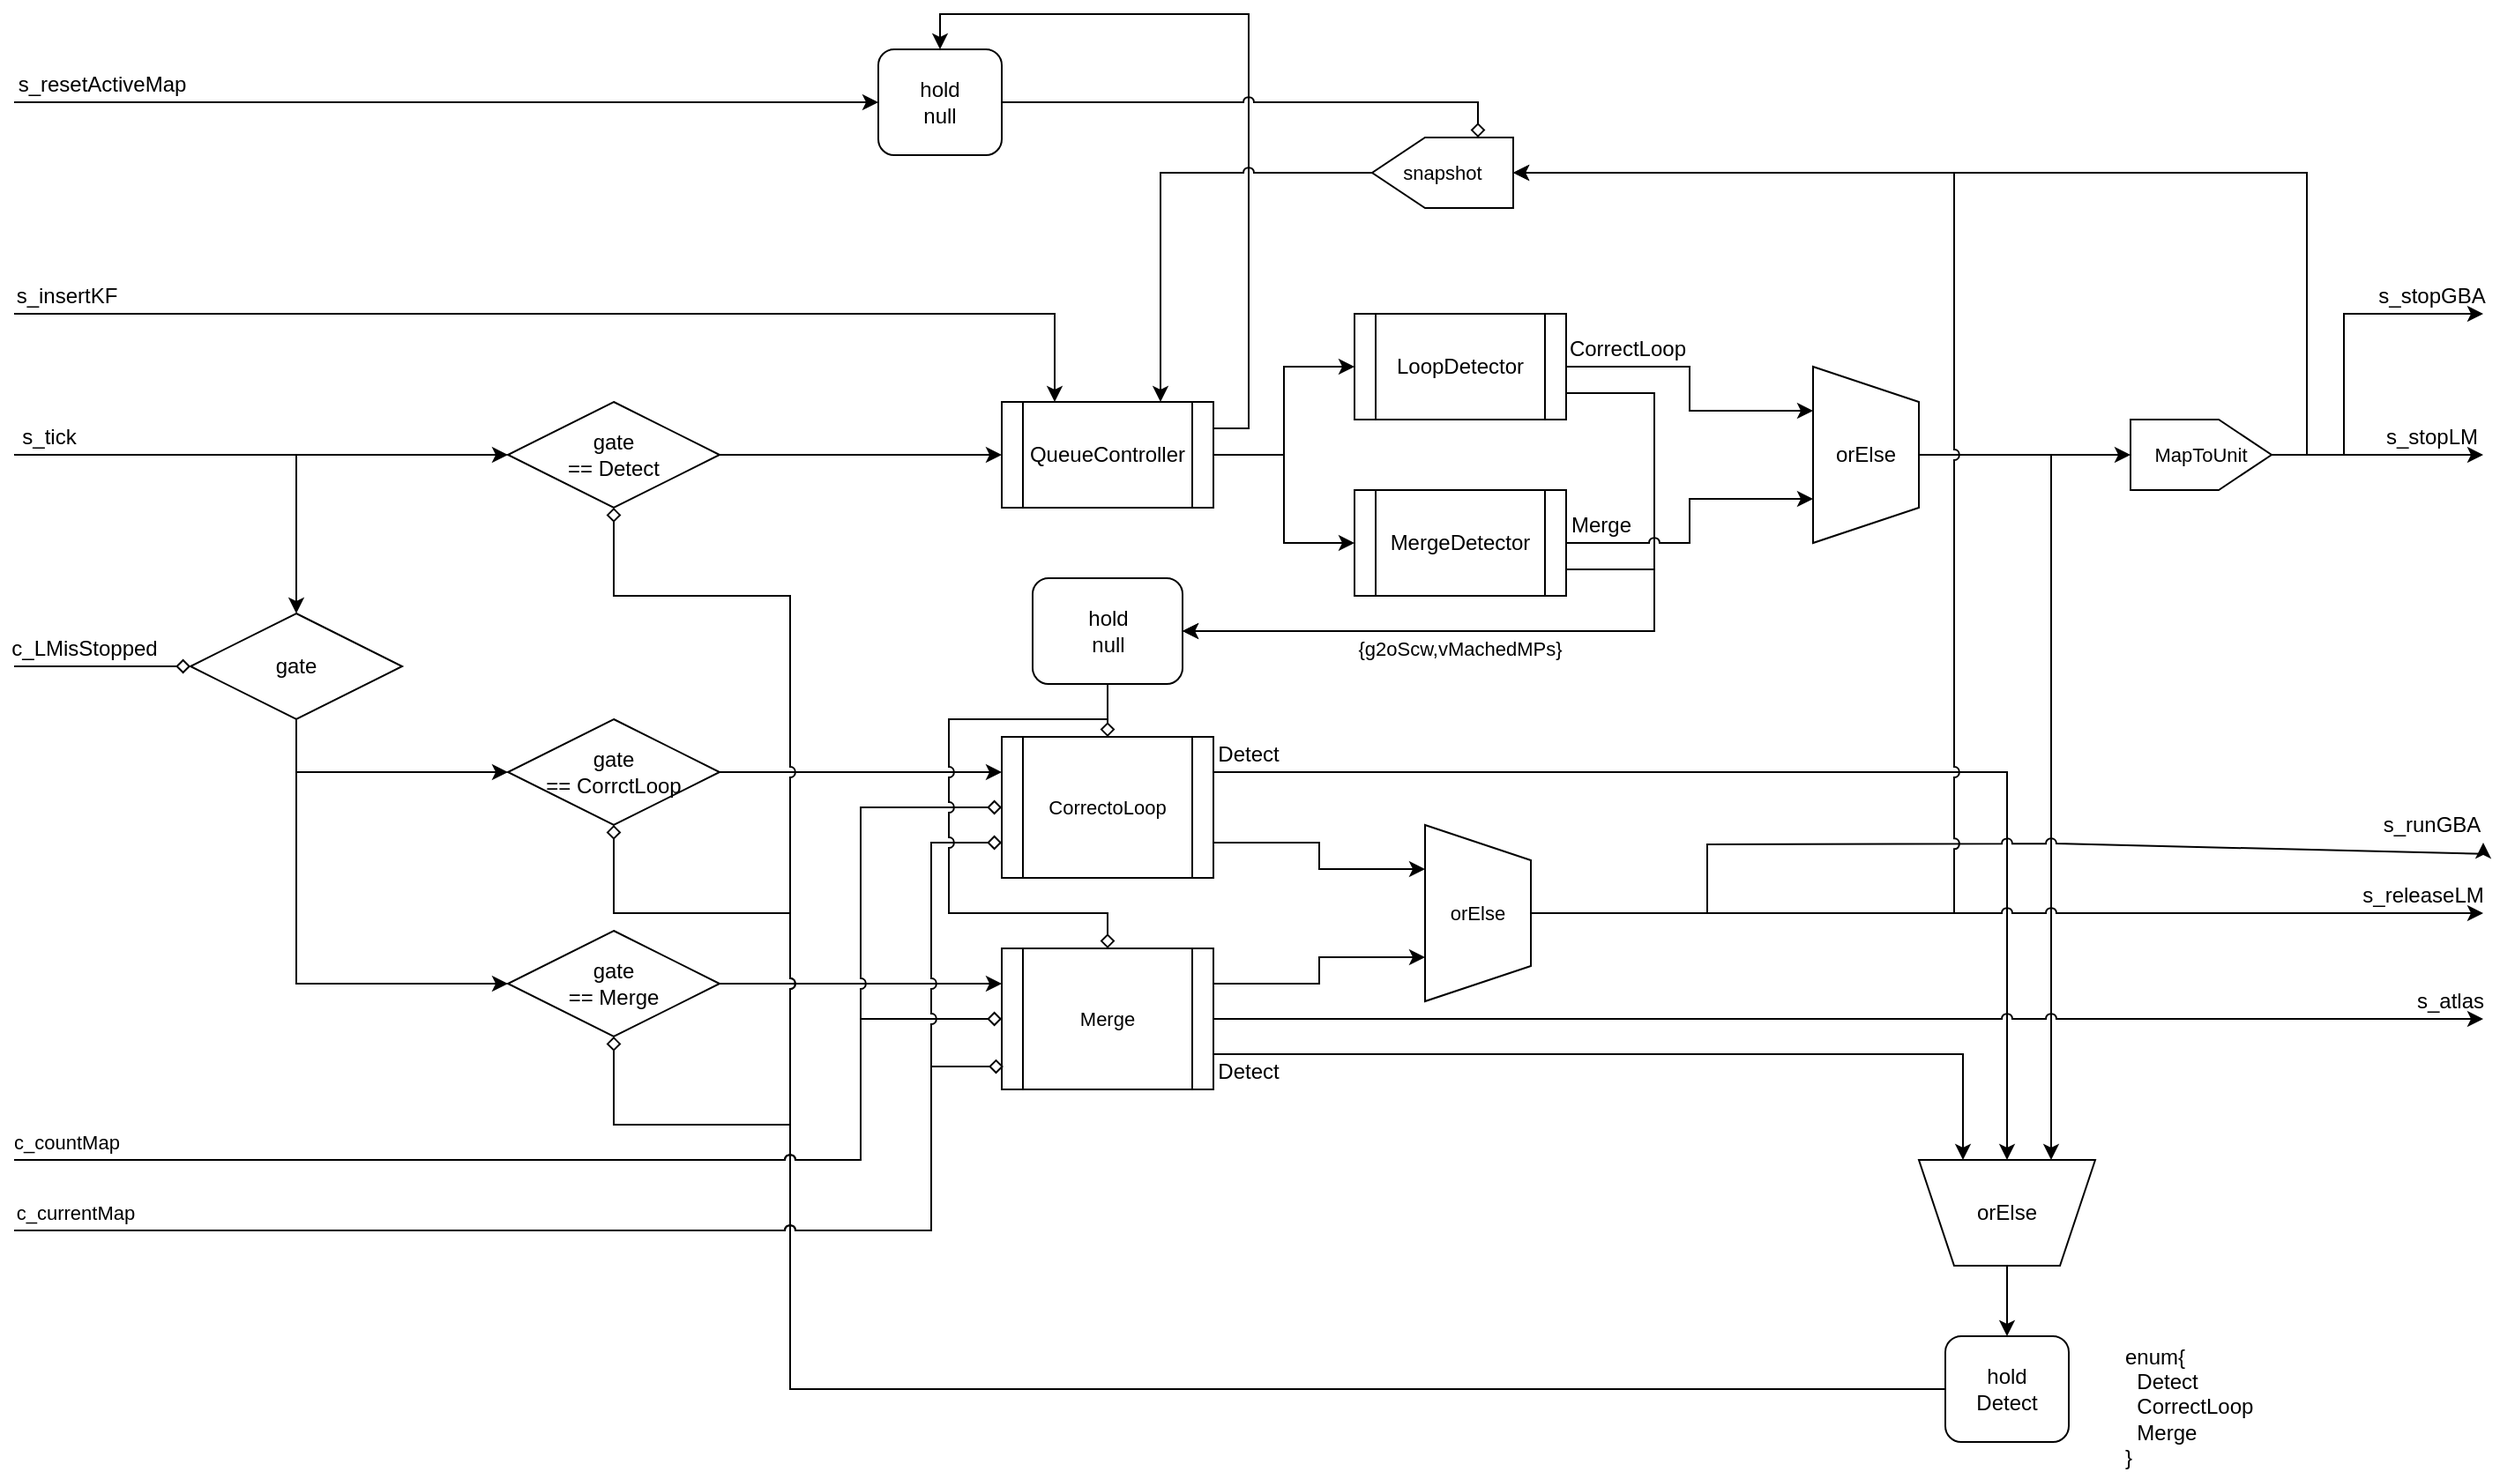 <mxfile version="24.8.6">
  <diagram name="全体のネットワーク" id="xHMqGJlTEDNHiXD0fzA5">
    <mxGraphModel dx="2261" dy="940" grid="1" gridSize="10" guides="1" tooltips="1" connect="1" arrows="1" fold="1" page="1" pageScale="1" pageWidth="827" pageHeight="1169" math="0" shadow="0">
      <root>
        <mxCell id="0" />
        <mxCell id="1" parent="0" />
        <mxCell id="fvFG1mGHRa03Bo3hyWRf-6" style="edgeStyle=orthogonalEdgeStyle;rounded=0;orthogonalLoop=1;jettySize=auto;html=1;exitX=1;exitY=0.5;exitDx=0;exitDy=0;entryX=0;entryY=0.5;entryDx=0;entryDy=0;jumpStyle=arc;" parent="1" source="fvFG1mGHRa03Bo3hyWRf-1" target="fvFG1mGHRa03Bo3hyWRf-5" edge="1">
          <mxGeometry relative="1" as="geometry" />
        </mxCell>
        <mxCell id="fvFG1mGHRa03Bo3hyWRf-1" value="gate&lt;div&gt;== Detect&lt;/div&gt;" style="rhombus;whiteSpace=wrap;html=1;" parent="1" vertex="1">
          <mxGeometry x="120" y="250" width="120" height="60" as="geometry" />
        </mxCell>
        <mxCell id="fvFG1mGHRa03Bo3hyWRf-28" style="edgeStyle=orthogonalEdgeStyle;shape=connector;rounded=0;jumpStyle=arc;orthogonalLoop=1;jettySize=auto;html=1;exitX=1;exitY=0.5;exitDx=0;exitDy=0;entryX=0;entryY=0.25;entryDx=0;entryDy=0;strokeColor=default;align=center;verticalAlign=middle;fontFamily=Helvetica;fontSize=11;fontColor=default;labelBackgroundColor=default;endArrow=classic;" parent="1" source="fvFG1mGHRa03Bo3hyWRf-3" target="fvFG1mGHRa03Bo3hyWRf-27" edge="1">
          <mxGeometry relative="1" as="geometry" />
        </mxCell>
        <mxCell id="fvFG1mGHRa03Bo3hyWRf-3" value="gate&lt;div&gt;== CorrctLoop&lt;/div&gt;" style="rhombus;whiteSpace=wrap;html=1;" parent="1" vertex="1">
          <mxGeometry x="120" y="430" width="120" height="60" as="geometry" />
        </mxCell>
        <mxCell id="fvFG1mGHRa03Bo3hyWRf-30" style="edgeStyle=orthogonalEdgeStyle;shape=connector;rounded=0;jumpStyle=arc;orthogonalLoop=1;jettySize=auto;html=1;exitX=1;exitY=0.5;exitDx=0;exitDy=0;strokeColor=default;align=center;verticalAlign=middle;fontFamily=Helvetica;fontSize=11;fontColor=default;labelBackgroundColor=default;endArrow=classic;entryX=0;entryY=0.25;entryDx=0;entryDy=0;" parent="1" source="fvFG1mGHRa03Bo3hyWRf-4" target="fvFG1mGHRa03Bo3hyWRf-29" edge="1">
          <mxGeometry relative="1" as="geometry" />
        </mxCell>
        <mxCell id="fvFG1mGHRa03Bo3hyWRf-4" value="gate&lt;div&gt;== Merge&lt;/div&gt;" style="rhombus;whiteSpace=wrap;html=1;" parent="1" vertex="1">
          <mxGeometry x="120" y="550" width="120" height="60" as="geometry" />
        </mxCell>
        <mxCell id="fvFG1mGHRa03Bo3hyWRf-9" style="edgeStyle=orthogonalEdgeStyle;rounded=0;orthogonalLoop=1;jettySize=auto;html=1;entryX=0;entryY=0.5;entryDx=0;entryDy=0;" parent="1" source="fvFG1mGHRa03Bo3hyWRf-5" target="fvFG1mGHRa03Bo3hyWRf-7" edge="1">
          <mxGeometry relative="1" as="geometry" />
        </mxCell>
        <mxCell id="fvFG1mGHRa03Bo3hyWRf-10" style="edgeStyle=orthogonalEdgeStyle;rounded=0;orthogonalLoop=1;jettySize=auto;html=1;entryX=0;entryY=0.5;entryDx=0;entryDy=0;" parent="1" source="fvFG1mGHRa03Bo3hyWRf-5" target="fvFG1mGHRa03Bo3hyWRf-8" edge="1">
          <mxGeometry relative="1" as="geometry" />
        </mxCell>
        <mxCell id="JwWg9hkCiMXsmDigayvF-1" style="edgeStyle=orthogonalEdgeStyle;shape=connector;rounded=0;jumpStyle=arc;orthogonalLoop=1;jettySize=auto;html=1;exitX=1;exitY=0.25;exitDx=0;exitDy=0;entryX=0.5;entryY=0;entryDx=0;entryDy=0;strokeColor=default;align=center;verticalAlign=middle;fontFamily=Helvetica;fontSize=11;fontColor=default;labelBackgroundColor=default;endArrow=classic;" edge="1" parent="1" source="fvFG1mGHRa03Bo3hyWRf-5" target="eqGk6jgstS0LqPIVgquJ-37">
          <mxGeometry relative="1" as="geometry" />
        </mxCell>
        <mxCell id="fvFG1mGHRa03Bo3hyWRf-5" value="QueueController" style="shape=process;whiteSpace=wrap;html=1;backgroundOutline=1;" parent="1" vertex="1">
          <mxGeometry x="400" y="250" width="120" height="60" as="geometry" />
        </mxCell>
        <mxCell id="fvFG1mGHRa03Bo3hyWRf-14" style="edgeStyle=orthogonalEdgeStyle;rounded=0;orthogonalLoop=1;jettySize=auto;html=1;entryX=0.25;entryY=1;entryDx=0;entryDy=0;" parent="1" source="fvFG1mGHRa03Bo3hyWRf-7" target="fvFG1mGHRa03Bo3hyWRf-11" edge="1">
          <mxGeometry relative="1" as="geometry" />
        </mxCell>
        <mxCell id="eqGk6jgstS0LqPIVgquJ-44" style="edgeStyle=none;shape=connector;rounded=0;jumpStyle=arc;orthogonalLoop=1;jettySize=auto;html=1;exitX=1;exitY=0.75;exitDx=0;exitDy=0;entryX=1;entryY=0.5;entryDx=0;entryDy=0;strokeColor=default;align=center;verticalAlign=middle;fontFamily=Helvetica;fontSize=11;fontColor=default;labelBackgroundColor=default;endArrow=classic;" parent="1" source="fvFG1mGHRa03Bo3hyWRf-7" target="eqGk6jgstS0LqPIVgquJ-40" edge="1">
          <mxGeometry relative="1" as="geometry">
            <Array as="points">
              <mxPoint x="770" y="245" />
              <mxPoint x="770" y="380" />
            </Array>
          </mxGeometry>
        </mxCell>
        <mxCell id="fvFG1mGHRa03Bo3hyWRf-7" value="LoopDetector" style="shape=process;whiteSpace=wrap;html=1;backgroundOutline=1;" parent="1" vertex="1">
          <mxGeometry x="600" y="200" width="120" height="60" as="geometry" />
        </mxCell>
        <mxCell id="fvFG1mGHRa03Bo3hyWRf-15" style="edgeStyle=orthogonalEdgeStyle;rounded=0;orthogonalLoop=1;jettySize=auto;html=1;entryX=0.75;entryY=1;entryDx=0;entryDy=0;jumpStyle=arc;" parent="1" source="fvFG1mGHRa03Bo3hyWRf-8" target="fvFG1mGHRa03Bo3hyWRf-11" edge="1">
          <mxGeometry relative="1" as="geometry" />
        </mxCell>
        <mxCell id="eqGk6jgstS0LqPIVgquJ-43" style="edgeStyle=none;shape=connector;rounded=0;jumpStyle=arc;orthogonalLoop=1;jettySize=auto;html=1;exitX=1;exitY=0.75;exitDx=0;exitDy=0;entryX=1;entryY=0.5;entryDx=0;entryDy=0;strokeColor=default;align=center;verticalAlign=middle;fontFamily=Helvetica;fontSize=11;fontColor=default;labelBackgroundColor=default;endArrow=classic;" parent="1" source="fvFG1mGHRa03Bo3hyWRf-8" target="eqGk6jgstS0LqPIVgquJ-40" edge="1">
          <mxGeometry relative="1" as="geometry">
            <Array as="points">
              <mxPoint x="770" y="345" />
              <mxPoint x="770" y="380" />
            </Array>
          </mxGeometry>
        </mxCell>
        <mxCell id="fvFG1mGHRa03Bo3hyWRf-8" value="MergeDetector" style="shape=process;whiteSpace=wrap;html=1;backgroundOutline=1;" parent="1" vertex="1">
          <mxGeometry x="600" y="300" width="120" height="60" as="geometry" />
        </mxCell>
        <mxCell id="fvFG1mGHRa03Bo3hyWRf-41" style="edgeStyle=orthogonalEdgeStyle;shape=connector;rounded=0;jumpStyle=arc;orthogonalLoop=1;jettySize=auto;html=1;strokeColor=default;align=center;verticalAlign=middle;fontFamily=Helvetica;fontSize=11;fontColor=default;labelBackgroundColor=default;endArrow=classic;" parent="1" source="fvFG1mGHRa03Bo3hyWRf-11" target="fvFG1mGHRa03Bo3hyWRf-37" edge="1">
          <mxGeometry relative="1" as="geometry" />
        </mxCell>
        <mxCell id="fvFG1mGHRa03Bo3hyWRf-48" style="edgeStyle=orthogonalEdgeStyle;shape=connector;rounded=0;jumpStyle=arc;orthogonalLoop=1;jettySize=auto;html=1;entryX=0.25;entryY=1;entryDx=0;entryDy=0;strokeColor=default;align=center;verticalAlign=middle;fontFamily=Helvetica;fontSize=11;fontColor=default;labelBackgroundColor=default;endArrow=classic;" parent="1" source="fvFG1mGHRa03Bo3hyWRf-11" target="fvFG1mGHRa03Bo3hyWRf-47" edge="1">
          <mxGeometry relative="1" as="geometry">
            <Array as="points">
              <mxPoint x="995" y="280" />
            </Array>
          </mxGeometry>
        </mxCell>
        <mxCell id="fvFG1mGHRa03Bo3hyWRf-11" value="orElse" style="shape=trapezoid;perimeter=trapezoidPerimeter;whiteSpace=wrap;html=1;fixedSize=1;direction=south;" parent="1" vertex="1">
          <mxGeometry x="860" y="230" width="60" height="100" as="geometry" />
        </mxCell>
        <mxCell id="fvFG1mGHRa03Bo3hyWRf-20" style="edgeStyle=orthogonalEdgeStyle;rounded=0;orthogonalLoop=1;jettySize=auto;html=1;exitX=0.5;exitY=1;exitDx=0;exitDy=0;entryX=0;entryY=0.5;entryDx=0;entryDy=0;" parent="1" source="fvFG1mGHRa03Bo3hyWRf-17" target="fvFG1mGHRa03Bo3hyWRf-3" edge="1">
          <mxGeometry relative="1" as="geometry">
            <Array as="points">
              <mxPoint y="460" />
            </Array>
          </mxGeometry>
        </mxCell>
        <mxCell id="fvFG1mGHRa03Bo3hyWRf-22" style="edgeStyle=orthogonalEdgeStyle;rounded=0;orthogonalLoop=1;jettySize=auto;html=1;entryX=0;entryY=0.5;entryDx=0;entryDy=0;" parent="1" source="fvFG1mGHRa03Bo3hyWRf-17" target="fvFG1mGHRa03Bo3hyWRf-4" edge="1">
          <mxGeometry relative="1" as="geometry">
            <mxPoint y="610" as="targetPoint" />
            <Array as="points">
              <mxPoint y="580" />
            </Array>
          </mxGeometry>
        </mxCell>
        <mxCell id="fvFG1mGHRa03Bo3hyWRf-17" value="gate" style="rhombus;whiteSpace=wrap;html=1;" parent="1" vertex="1">
          <mxGeometry x="-60" y="370" width="120" height="60" as="geometry" />
        </mxCell>
        <mxCell id="fvFG1mGHRa03Bo3hyWRf-18" value="" style="endArrow=classic;html=1;rounded=0;entryX=0;entryY=0.5;entryDx=0;entryDy=0;" parent="1" target="fvFG1mGHRa03Bo3hyWRf-1" edge="1">
          <mxGeometry width="50" height="50" relative="1" as="geometry">
            <mxPoint x="-120" y="280" as="sourcePoint" />
            <mxPoint x="440" y="460" as="targetPoint" />
          </mxGeometry>
        </mxCell>
        <mxCell id="fvFG1mGHRa03Bo3hyWRf-19" value="" style="endArrow=classic;html=1;rounded=0;entryX=0.5;entryY=0;entryDx=0;entryDy=0;" parent="1" target="fvFG1mGHRa03Bo3hyWRf-17" edge="1">
          <mxGeometry width="50" height="50" relative="1" as="geometry">
            <mxPoint x="-160" y="280" as="sourcePoint" />
            <mxPoint x="440" y="460" as="targetPoint" />
            <Array as="points">
              <mxPoint y="280" />
            </Array>
          </mxGeometry>
        </mxCell>
        <mxCell id="fvFG1mGHRa03Bo3hyWRf-23" value="s_tick" style="text;html=1;align=center;verticalAlign=middle;whiteSpace=wrap;rounded=0;" parent="1" vertex="1">
          <mxGeometry x="-160" y="260" width="40" height="20" as="geometry" />
        </mxCell>
        <mxCell id="fvFG1mGHRa03Bo3hyWRf-24" value="" style="endArrow=diamond;html=1;rounded=0;endFill=0;entryX=0;entryY=0.5;entryDx=0;entryDy=0;exitX=0;exitY=1;exitDx=0;exitDy=0;" parent="1" source="fvFG1mGHRa03Bo3hyWRf-26" target="fvFG1mGHRa03Bo3hyWRf-17" edge="1">
          <mxGeometry width="50" height="50" relative="1" as="geometry">
            <mxPoint x="-160" y="420" as="sourcePoint" />
            <mxPoint x="440" y="540" as="targetPoint" />
          </mxGeometry>
        </mxCell>
        <mxCell id="fvFG1mGHRa03Bo3hyWRf-26" value="c_LMisStopped" style="text;html=1;align=center;verticalAlign=middle;whiteSpace=wrap;rounded=0;" parent="1" vertex="1">
          <mxGeometry x="-160" y="380" width="80" height="20" as="geometry" />
        </mxCell>
        <mxCell id="fvFG1mGHRa03Bo3hyWRf-33" style="edgeStyle=orthogonalEdgeStyle;shape=connector;rounded=0;jumpStyle=arc;orthogonalLoop=1;jettySize=auto;html=1;exitX=1;exitY=0.75;exitDx=0;exitDy=0;entryX=0.25;entryY=1;entryDx=0;entryDy=0;strokeColor=default;align=center;verticalAlign=middle;fontFamily=Helvetica;fontSize=11;fontColor=default;labelBackgroundColor=default;endArrow=classic;" parent="1" source="fvFG1mGHRa03Bo3hyWRf-27" target="fvFG1mGHRa03Bo3hyWRf-32" edge="1">
          <mxGeometry relative="1" as="geometry" />
        </mxCell>
        <mxCell id="fvFG1mGHRa03Bo3hyWRf-46" style="edgeStyle=orthogonalEdgeStyle;shape=connector;rounded=0;jumpStyle=arc;orthogonalLoop=1;jettySize=auto;html=1;exitX=1;exitY=0.25;exitDx=0;exitDy=0;strokeColor=default;align=center;verticalAlign=middle;fontFamily=Helvetica;fontSize=11;fontColor=default;labelBackgroundColor=default;endArrow=classic;entryX=0.5;entryY=1;entryDx=0;entryDy=0;" parent="1" source="fvFG1mGHRa03Bo3hyWRf-27" target="fvFG1mGHRa03Bo3hyWRf-47" edge="1">
          <mxGeometry relative="1" as="geometry">
            <mxPoint x="930" y="480" as="targetPoint" />
          </mxGeometry>
        </mxCell>
        <mxCell id="fvFG1mGHRa03Bo3hyWRf-27" value="CorrectoLoop" style="shape=process;whiteSpace=wrap;html=1;backgroundOutline=1;fontFamily=Helvetica;fontSize=11;fontColor=default;labelBackgroundColor=default;" parent="1" vertex="1">
          <mxGeometry x="400" y="440" width="120" height="80" as="geometry" />
        </mxCell>
        <mxCell id="fvFG1mGHRa03Bo3hyWRf-34" style="edgeStyle=orthogonalEdgeStyle;shape=connector;rounded=0;jumpStyle=arc;orthogonalLoop=1;jettySize=auto;html=1;exitX=1;exitY=0.25;exitDx=0;exitDy=0;entryX=0.75;entryY=1;entryDx=0;entryDy=0;strokeColor=default;align=center;verticalAlign=middle;fontFamily=Helvetica;fontSize=11;fontColor=default;labelBackgroundColor=default;endArrow=classic;" parent="1" source="fvFG1mGHRa03Bo3hyWRf-29" target="fvFG1mGHRa03Bo3hyWRf-32" edge="1">
          <mxGeometry relative="1" as="geometry" />
        </mxCell>
        <mxCell id="fvFG1mGHRa03Bo3hyWRf-43" style="edgeStyle=orthogonalEdgeStyle;shape=connector;rounded=0;jumpStyle=arc;orthogonalLoop=1;jettySize=auto;html=1;exitX=1;exitY=0.5;exitDx=0;exitDy=0;strokeColor=default;align=center;verticalAlign=middle;fontFamily=Helvetica;fontSize=11;fontColor=default;labelBackgroundColor=default;endArrow=classic;" parent="1" source="fvFG1mGHRa03Bo3hyWRf-29" edge="1">
          <mxGeometry relative="1" as="geometry">
            <mxPoint x="1240" y="600" as="targetPoint" />
          </mxGeometry>
        </mxCell>
        <mxCell id="fvFG1mGHRa03Bo3hyWRf-44" style="edgeStyle=orthogonalEdgeStyle;shape=connector;rounded=0;jumpStyle=arc;orthogonalLoop=1;jettySize=auto;html=1;exitX=1;exitY=0.75;exitDx=0;exitDy=0;strokeColor=default;align=center;verticalAlign=middle;fontFamily=Helvetica;fontSize=11;fontColor=default;labelBackgroundColor=default;endArrow=classic;entryX=0.75;entryY=1;entryDx=0;entryDy=0;" parent="1" source="fvFG1mGHRa03Bo3hyWRf-29" target="fvFG1mGHRa03Bo3hyWRf-47" edge="1">
          <mxGeometry relative="1" as="geometry">
            <mxPoint x="880" y="620" as="targetPoint" />
          </mxGeometry>
        </mxCell>
        <mxCell id="fvFG1mGHRa03Bo3hyWRf-29" value="Merge" style="shape=process;whiteSpace=wrap;html=1;backgroundOutline=1;fontFamily=Helvetica;fontSize=11;fontColor=default;labelBackgroundColor=default;" parent="1" vertex="1">
          <mxGeometry x="400" y="560" width="120" height="80" as="geometry" />
        </mxCell>
        <mxCell id="fvFG1mGHRa03Bo3hyWRf-35" style="edgeStyle=orthogonalEdgeStyle;shape=connector;rounded=0;jumpStyle=arc;orthogonalLoop=1;jettySize=auto;html=1;strokeColor=default;align=center;verticalAlign=middle;fontFamily=Helvetica;fontSize=11;fontColor=default;labelBackgroundColor=default;endArrow=classic;" parent="1" source="fvFG1mGHRa03Bo3hyWRf-32" edge="1">
          <mxGeometry relative="1" as="geometry">
            <mxPoint x="1240" y="500" as="targetPoint" />
            <Array as="points">
              <mxPoint x="800" y="540" />
              <mxPoint x="800" y="501" />
            </Array>
          </mxGeometry>
        </mxCell>
        <mxCell id="eqGk6jgstS0LqPIVgquJ-10" style="edgeStyle=orthogonalEdgeStyle;rounded=0;orthogonalLoop=1;jettySize=auto;html=1;jumpStyle=arc;" parent="1" source="fvFG1mGHRa03Bo3hyWRf-32" edge="1">
          <mxGeometry relative="1" as="geometry">
            <mxPoint x="1240" y="540" as="targetPoint" />
          </mxGeometry>
        </mxCell>
        <mxCell id="eqGk6jgstS0LqPIVgquJ-39" style="edgeStyle=none;shape=connector;rounded=0;jumpStyle=arc;orthogonalLoop=1;jettySize=auto;html=1;entryX=0.5;entryY=0;entryDx=0;entryDy=0;strokeColor=default;align=center;verticalAlign=middle;fontFamily=Helvetica;fontSize=11;fontColor=default;labelBackgroundColor=default;endArrow=classic;" parent="1" source="fvFG1mGHRa03Bo3hyWRf-32" target="eqGk6jgstS0LqPIVgquJ-34" edge="1">
          <mxGeometry relative="1" as="geometry">
            <Array as="points">
              <mxPoint x="940" y="540" />
              <mxPoint x="940" y="120" />
            </Array>
          </mxGeometry>
        </mxCell>
        <mxCell id="fvFG1mGHRa03Bo3hyWRf-32" value="orElse" style="shape=trapezoid;perimeter=trapezoidPerimeter;whiteSpace=wrap;html=1;fixedSize=1;fontFamily=Helvetica;fontSize=11;fontColor=default;labelBackgroundColor=default;direction=south;" parent="1" vertex="1">
          <mxGeometry x="640" y="490" width="60" height="100" as="geometry" />
        </mxCell>
        <mxCell id="fvFG1mGHRa03Bo3hyWRf-42" style="edgeStyle=orthogonalEdgeStyle;shape=connector;rounded=0;jumpStyle=arc;orthogonalLoop=1;jettySize=auto;html=1;strokeColor=default;align=center;verticalAlign=middle;fontFamily=Helvetica;fontSize=11;fontColor=default;labelBackgroundColor=default;endArrow=classic;" parent="1" source="fvFG1mGHRa03Bo3hyWRf-37" edge="1">
          <mxGeometry relative="1" as="geometry">
            <mxPoint x="1240" y="280" as="targetPoint" />
          </mxGeometry>
        </mxCell>
        <mxCell id="fvFG1mGHRa03Bo3hyWRf-50" style="edgeStyle=orthogonalEdgeStyle;shape=connector;rounded=0;jumpStyle=arc;orthogonalLoop=1;jettySize=auto;html=1;strokeColor=default;align=center;verticalAlign=middle;fontFamily=Helvetica;fontSize=11;fontColor=default;labelBackgroundColor=default;endArrow=classic;" parent="1" source="fvFG1mGHRa03Bo3hyWRf-37" edge="1">
          <mxGeometry relative="1" as="geometry">
            <mxPoint x="1240" y="200" as="targetPoint" />
            <Array as="points">
              <mxPoint x="1161" y="280" />
            </Array>
          </mxGeometry>
        </mxCell>
        <mxCell id="eqGk6jgstS0LqPIVgquJ-38" style="edgeStyle=none;shape=connector;rounded=0;jumpStyle=arc;orthogonalLoop=1;jettySize=auto;html=1;entryX=0.5;entryY=0;entryDx=0;entryDy=0;strokeColor=default;align=center;verticalAlign=middle;fontFamily=Helvetica;fontSize=11;fontColor=default;labelBackgroundColor=default;endArrow=classic;" parent="1" target="eqGk6jgstS0LqPIVgquJ-34" edge="1">
          <mxGeometry relative="1" as="geometry">
            <mxPoint x="1140" y="280" as="sourcePoint" />
            <Array as="points">
              <mxPoint x="1140" y="120" />
            </Array>
          </mxGeometry>
        </mxCell>
        <mxCell id="fvFG1mGHRa03Bo3hyWRf-37" value="MapToUnit" style="shape=offPageConnector;whiteSpace=wrap;html=1;fontFamily=Helvetica;fontSize=11;fontColor=default;labelBackgroundColor=default;direction=north;" parent="1" vertex="1">
          <mxGeometry x="1040" y="260" width="80" height="40" as="geometry" />
        </mxCell>
        <mxCell id="eqGk6jgstS0LqPIVgquJ-16" style="edgeStyle=orthogonalEdgeStyle;rounded=0;orthogonalLoop=1;jettySize=auto;html=1;entryX=0.5;entryY=0;entryDx=0;entryDy=0;" parent="1" source="fvFG1mGHRa03Bo3hyWRf-47" target="eqGk6jgstS0LqPIVgquJ-13" edge="1">
          <mxGeometry relative="1" as="geometry" />
        </mxCell>
        <mxCell id="fvFG1mGHRa03Bo3hyWRf-47" value="orElse" style="shape=trapezoid;perimeter=trapezoidPerimeter;whiteSpace=wrap;html=1;fixedSize=1;direction=west;" parent="1" vertex="1">
          <mxGeometry x="920" y="680" width="100" height="60" as="geometry" />
        </mxCell>
        <mxCell id="eqGk6jgstS0LqPIVgquJ-1" value="s_stopLM" style="text;html=1;align=center;verticalAlign=middle;whiteSpace=wrap;rounded=0;" parent="1" vertex="1">
          <mxGeometry x="1181" y="260" width="60" height="20" as="geometry" />
        </mxCell>
        <mxCell id="eqGk6jgstS0LqPIVgquJ-2" value="s_stopGBA" style="text;html=1;align=center;verticalAlign=middle;whiteSpace=wrap;rounded=0;" parent="1" vertex="1">
          <mxGeometry x="1181" y="180" width="60" height="20" as="geometry" />
        </mxCell>
        <mxCell id="eqGk6jgstS0LqPIVgquJ-3" value="s_releaseLM" style="text;html=1;align=center;verticalAlign=middle;whiteSpace=wrap;rounded=0;" parent="1" vertex="1">
          <mxGeometry x="1171" y="520" width="70" height="20" as="geometry" />
        </mxCell>
        <mxCell id="eqGk6jgstS0LqPIVgquJ-4" value="s_atlas" style="text;html=1;align=center;verticalAlign=middle;whiteSpace=wrap;rounded=0;" parent="1" vertex="1">
          <mxGeometry x="1202" y="580" width="39" height="20" as="geometry" />
        </mxCell>
        <mxCell id="eqGk6jgstS0LqPIVgquJ-5" value="CorrectLoop" style="text;html=1;align=center;verticalAlign=middle;whiteSpace=wrap;rounded=0;" parent="1" vertex="1">
          <mxGeometry x="720" y="210" width="70" height="20" as="geometry" />
        </mxCell>
        <mxCell id="eqGk6jgstS0LqPIVgquJ-6" value="Merge" style="text;html=1;align=center;verticalAlign=middle;whiteSpace=wrap;rounded=0;" parent="1" vertex="1">
          <mxGeometry x="720" y="310" width="40" height="20" as="geometry" />
        </mxCell>
        <mxCell id="eqGk6jgstS0LqPIVgquJ-7" value="s_runGBA" style="text;html=1;align=center;verticalAlign=middle;whiteSpace=wrap;rounded=0;" parent="1" vertex="1">
          <mxGeometry x="1181" y="480" width="60" height="20" as="geometry" />
        </mxCell>
        <mxCell id="eqGk6jgstS0LqPIVgquJ-18" style="edgeStyle=orthogonalEdgeStyle;rounded=0;orthogonalLoop=1;jettySize=auto;html=1;exitX=0;exitY=0.5;exitDx=0;exitDy=0;endArrow=diamond;endFill=0;jumpStyle=arc;" parent="1" source="eqGk6jgstS0LqPIVgquJ-13" target="fvFG1mGHRa03Bo3hyWRf-1" edge="1">
          <mxGeometry relative="1" as="geometry">
            <Array as="points">
              <mxPoint x="280" y="810" />
              <mxPoint x="280" y="360" />
              <mxPoint x="180" y="360" />
            </Array>
          </mxGeometry>
        </mxCell>
        <mxCell id="eqGk6jgstS0LqPIVgquJ-19" style="edgeStyle=orthogonalEdgeStyle;rounded=0;orthogonalLoop=1;jettySize=auto;html=1;exitX=0;exitY=0.5;exitDx=0;exitDy=0;entryX=0.5;entryY=1;entryDx=0;entryDy=0;jumpStyle=arc;endArrow=diamond;endFill=0;" parent="1" source="eqGk6jgstS0LqPIVgquJ-13" target="fvFG1mGHRa03Bo3hyWRf-3" edge="1">
          <mxGeometry relative="1" as="geometry">
            <Array as="points">
              <mxPoint x="280" y="810" />
              <mxPoint x="280" y="540" />
              <mxPoint x="180" y="540" />
            </Array>
          </mxGeometry>
        </mxCell>
        <mxCell id="eqGk6jgstS0LqPIVgquJ-20" style="edgeStyle=orthogonalEdgeStyle;rounded=0;orthogonalLoop=1;jettySize=auto;html=1;exitX=0;exitY=0.5;exitDx=0;exitDy=0;entryX=0.5;entryY=1;entryDx=0;entryDy=0;endArrow=diamond;endFill=0;jumpStyle=arc;" parent="1" source="eqGk6jgstS0LqPIVgquJ-13" target="fvFG1mGHRa03Bo3hyWRf-4" edge="1">
          <mxGeometry relative="1" as="geometry">
            <Array as="points">
              <mxPoint x="280" y="810" />
              <mxPoint x="280" y="660" />
              <mxPoint x="180" y="660" />
            </Array>
          </mxGeometry>
        </mxCell>
        <mxCell id="eqGk6jgstS0LqPIVgquJ-13" value="hold&lt;div&gt;Detect&lt;/div&gt;" style="rounded=1;whiteSpace=wrap;html=1;" parent="1" vertex="1">
          <mxGeometry x="935" y="780" width="70" height="60" as="geometry" />
        </mxCell>
        <mxCell id="eqGk6jgstS0LqPIVgquJ-14" value="Detect" style="text;html=1;align=center;verticalAlign=middle;whiteSpace=wrap;rounded=0;" parent="1" vertex="1">
          <mxGeometry x="520" y="620" width="40" height="20" as="geometry" />
        </mxCell>
        <mxCell id="eqGk6jgstS0LqPIVgquJ-15" value="Detect" style="text;html=1;align=center;verticalAlign=middle;whiteSpace=wrap;rounded=0;" parent="1" vertex="1">
          <mxGeometry x="520" y="440" width="40" height="20" as="geometry" />
        </mxCell>
        <mxCell id="eqGk6jgstS0LqPIVgquJ-17" value="enum{&lt;div&gt;&amp;nbsp; Detect&lt;/div&gt;&lt;div&gt;&amp;nbsp; CorrectLoop&lt;/div&gt;&lt;div&gt;&amp;nbsp; Merge&lt;/div&gt;&lt;div&gt;}&lt;/div&gt;" style="text;html=1;align=left;verticalAlign=middle;whiteSpace=wrap;rounded=0;" parent="1" vertex="1">
          <mxGeometry x="1035" y="780" width="90" height="80" as="geometry" />
        </mxCell>
        <mxCell id="eqGk6jgstS0LqPIVgquJ-22" value="" style="endArrow=classic;html=1;rounded=0;entryX=0.25;entryY=0;entryDx=0;entryDy=0;" parent="1" target="fvFG1mGHRa03Bo3hyWRf-5" edge="1">
          <mxGeometry width="50" height="50" relative="1" as="geometry">
            <mxPoint x="-160" y="200" as="sourcePoint" />
            <mxPoint x="520" y="440" as="targetPoint" />
            <Array as="points">
              <mxPoint x="430" y="200" />
            </Array>
          </mxGeometry>
        </mxCell>
        <mxCell id="eqGk6jgstS0LqPIVgquJ-23" value="s_insertKF" style="text;html=1;align=center;verticalAlign=middle;whiteSpace=wrap;rounded=0;" parent="1" vertex="1">
          <mxGeometry x="-160" y="180" width="60" height="20" as="geometry" />
        </mxCell>
        <mxCell id="eqGk6jgstS0LqPIVgquJ-24" value="s_resetActiveMap" style="text;html=1;align=center;verticalAlign=middle;whiteSpace=wrap;rounded=0;" parent="1" vertex="1">
          <mxGeometry x="-160" y="60" width="100" height="20" as="geometry" />
        </mxCell>
        <mxCell id="eqGk6jgstS0LqPIVgquJ-25" value="" style="endArrow=diamond;html=1;rounded=0;entryX=0;entryY=0.5;entryDx=0;entryDy=0;jumpStyle=arc;endFill=0;" parent="1" target="fvFG1mGHRa03Bo3hyWRf-27" edge="1">
          <mxGeometry width="50" height="50" relative="1" as="geometry">
            <mxPoint x="-160" y="680" as="sourcePoint" />
            <mxPoint x="-110" y="630" as="targetPoint" />
            <Array as="points">
              <mxPoint x="320" y="680" />
              <mxPoint x="320" y="480" />
            </Array>
          </mxGeometry>
        </mxCell>
        <mxCell id="eqGk6jgstS0LqPIVgquJ-26" value="" style="endArrow=diamond;html=1;rounded=0;strokeColor=default;align=center;verticalAlign=middle;fontFamily=Helvetica;fontSize=11;fontColor=default;labelBackgroundColor=default;jumpStyle=arc;entryX=0;entryY=0.5;entryDx=0;entryDy=0;endFill=0;" parent="1" target="fvFG1mGHRa03Bo3hyWRf-29" edge="1">
          <mxGeometry width="50" height="50" relative="1" as="geometry">
            <mxPoint x="-160" y="680" as="sourcePoint" />
            <mxPoint x="520" y="440" as="targetPoint" />
            <Array as="points">
              <mxPoint x="320" y="680" />
              <mxPoint x="320" y="600" />
            </Array>
          </mxGeometry>
        </mxCell>
        <mxCell id="eqGk6jgstS0LqPIVgquJ-27" value="c_countMap" style="text;html=1;align=center;verticalAlign=middle;whiteSpace=wrap;rounded=0;fontFamily=Helvetica;fontSize=11;fontColor=default;labelBackgroundColor=default;" parent="1" vertex="1">
          <mxGeometry x="-160" y="660" width="60" height="20" as="geometry" />
        </mxCell>
        <mxCell id="eqGk6jgstS0LqPIVgquJ-28" value="" style="endArrow=diamond;html=1;rounded=0;strokeColor=default;align=center;verticalAlign=middle;fontFamily=Helvetica;fontSize=11;fontColor=default;labelBackgroundColor=default;jumpStyle=arc;entryX=0;entryY=0.75;entryDx=0;entryDy=0;endFill=0;" parent="1" target="fvFG1mGHRa03Bo3hyWRf-27" edge="1">
          <mxGeometry width="50" height="50" relative="1" as="geometry">
            <mxPoint x="-160" y="720" as="sourcePoint" />
            <mxPoint x="520" y="440" as="targetPoint" />
            <Array as="points">
              <mxPoint x="360" y="720" />
              <mxPoint x="360" y="500" />
            </Array>
          </mxGeometry>
        </mxCell>
        <mxCell id="eqGk6jgstS0LqPIVgquJ-29" value="" style="endArrow=diamond;html=1;rounded=0;strokeColor=default;align=center;verticalAlign=middle;fontFamily=Helvetica;fontSize=11;fontColor=default;labelBackgroundColor=default;jumpStyle=arc;entryX=0.008;entryY=0.838;entryDx=0;entryDy=0;endFill=0;entryPerimeter=0;" parent="1" target="fvFG1mGHRa03Bo3hyWRf-29" edge="1">
          <mxGeometry width="50" height="50" relative="1" as="geometry">
            <mxPoint x="-160" y="720" as="sourcePoint" />
            <mxPoint x="400" y="500" as="targetPoint" />
            <Array as="points">
              <mxPoint x="360" y="720" />
              <mxPoint x="360" y="627" />
            </Array>
          </mxGeometry>
        </mxCell>
        <mxCell id="eqGk6jgstS0LqPIVgquJ-30" value="c_currentMap" style="text;html=1;align=center;verticalAlign=middle;whiteSpace=wrap;rounded=0;fontFamily=Helvetica;fontSize=11;fontColor=default;labelBackgroundColor=default;" parent="1" vertex="1">
          <mxGeometry x="-160" y="700" width="70" height="20" as="geometry" />
        </mxCell>
        <mxCell id="eqGk6jgstS0LqPIVgquJ-36" style="edgeStyle=none;shape=connector;rounded=0;jumpStyle=arc;orthogonalLoop=1;jettySize=auto;html=1;entryX=0;entryY=0.25;entryDx=0;entryDy=0;strokeColor=default;align=center;verticalAlign=middle;fontFamily=Helvetica;fontSize=11;fontColor=default;labelBackgroundColor=default;endArrow=diamond;endFill=0;exitX=1;exitY=0.5;exitDx=0;exitDy=0;" parent="1" source="eqGk6jgstS0LqPIVgquJ-37" target="eqGk6jgstS0LqPIVgquJ-34" edge="1">
          <mxGeometry relative="1" as="geometry">
            <mxPoint x="490" y="80" as="sourcePoint" />
            <Array as="points">
              <mxPoint x="670" y="80" />
            </Array>
          </mxGeometry>
        </mxCell>
        <mxCell id="eqGk6jgstS0LqPIVgquJ-35" style="edgeStyle=none;shape=connector;rounded=0;jumpStyle=arc;orthogonalLoop=1;jettySize=auto;html=1;exitX=0.5;exitY=1;exitDx=0;exitDy=0;entryX=0.75;entryY=0;entryDx=0;entryDy=0;strokeColor=default;align=center;verticalAlign=middle;fontFamily=Helvetica;fontSize=11;fontColor=default;labelBackgroundColor=default;endArrow=classic;" parent="1" edge="1">
          <mxGeometry relative="1" as="geometry">
            <mxPoint x="610" y="120" as="sourcePoint" />
            <mxPoint x="490" y="250" as="targetPoint" />
            <Array as="points">
              <mxPoint x="490" y="120" />
            </Array>
          </mxGeometry>
        </mxCell>
        <mxCell id="eqGk6jgstS0LqPIVgquJ-34" value="snapshot" style="shape=offPageConnector;whiteSpace=wrap;html=1;fontFamily=Helvetica;fontSize=11;fontColor=default;labelBackgroundColor=default;direction=south;" parent="1" vertex="1">
          <mxGeometry x="610" y="100" width="80" height="40" as="geometry" />
        </mxCell>
        <mxCell id="eqGk6jgstS0LqPIVgquJ-37" value="hold&lt;div&gt;null&lt;/div&gt;" style="rounded=1;whiteSpace=wrap;html=1;" parent="1" vertex="1">
          <mxGeometry x="330" y="50" width="70" height="60" as="geometry" />
        </mxCell>
        <mxCell id="eqGk6jgstS0LqPIVgquJ-41" style="edgeStyle=none;shape=connector;rounded=0;jumpStyle=arc;orthogonalLoop=1;jettySize=auto;html=1;exitX=0.5;exitY=1;exitDx=0;exitDy=0;entryX=0.5;entryY=0;entryDx=0;entryDy=0;strokeColor=default;align=center;verticalAlign=middle;fontFamily=Helvetica;fontSize=11;fontColor=default;labelBackgroundColor=default;endArrow=diamond;endFill=0;" parent="1" source="eqGk6jgstS0LqPIVgquJ-40" target="fvFG1mGHRa03Bo3hyWRf-27" edge="1">
          <mxGeometry relative="1" as="geometry" />
        </mxCell>
        <mxCell id="eqGk6jgstS0LqPIVgquJ-42" style="edgeStyle=none;shape=connector;rounded=0;jumpStyle=arc;orthogonalLoop=1;jettySize=auto;html=1;exitX=0.5;exitY=1;exitDx=0;exitDy=0;entryX=0.5;entryY=0;entryDx=0;entryDy=0;strokeColor=default;align=center;verticalAlign=middle;fontFamily=Helvetica;fontSize=11;fontColor=default;labelBackgroundColor=default;endArrow=diamond;endFill=0;" parent="1" source="eqGk6jgstS0LqPIVgquJ-40" target="fvFG1mGHRa03Bo3hyWRf-29" edge="1">
          <mxGeometry relative="1" as="geometry">
            <Array as="points">
              <mxPoint x="460" y="430" />
              <mxPoint x="370" y="430" />
              <mxPoint x="370" y="540" />
              <mxPoint x="460" y="540" />
            </Array>
          </mxGeometry>
        </mxCell>
        <mxCell id="eqGk6jgstS0LqPIVgquJ-40" value="hold&lt;div&gt;null&lt;/div&gt;" style="rounded=1;whiteSpace=wrap;html=1;" parent="1" vertex="1">
          <mxGeometry x="417.5" y="350" width="85" height="60" as="geometry" />
        </mxCell>
        <mxCell id="eqGk6jgstS0LqPIVgquJ-45" value="{g2oScw,vMachedMPs}" style="text;html=1;align=center;verticalAlign=middle;whiteSpace=wrap;rounded=0;fontFamily=Helvetica;fontSize=11;fontColor=default;labelBackgroundColor=default;" parent="1" vertex="1">
          <mxGeometry x="600" y="380" width="120" height="20" as="geometry" />
        </mxCell>
        <mxCell id="JwWg9hkCiMXsmDigayvF-2" value="" style="endArrow=classic;html=1;rounded=0;strokeColor=default;align=center;verticalAlign=middle;fontFamily=Helvetica;fontSize=11;fontColor=default;labelBackgroundColor=default;edgeStyle=orthogonalEdgeStyle;jumpStyle=arc;entryX=0;entryY=0.5;entryDx=0;entryDy=0;" edge="1" parent="1" target="eqGk6jgstS0LqPIVgquJ-37">
          <mxGeometry width="50" height="50" relative="1" as="geometry">
            <mxPoint x="-160" y="80" as="sourcePoint" />
            <mxPoint x="320" y="360" as="targetPoint" />
          </mxGeometry>
        </mxCell>
      </root>
    </mxGraphModel>
  </diagram>
</mxfile>
